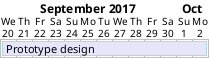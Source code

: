 @startgantt
Project starts the 20th of september 2017
[Prototype design] as [TASK1] lasts 13 days
[TASK1] is colored in Lavender/LightBlue
hide footbox
@endgantt